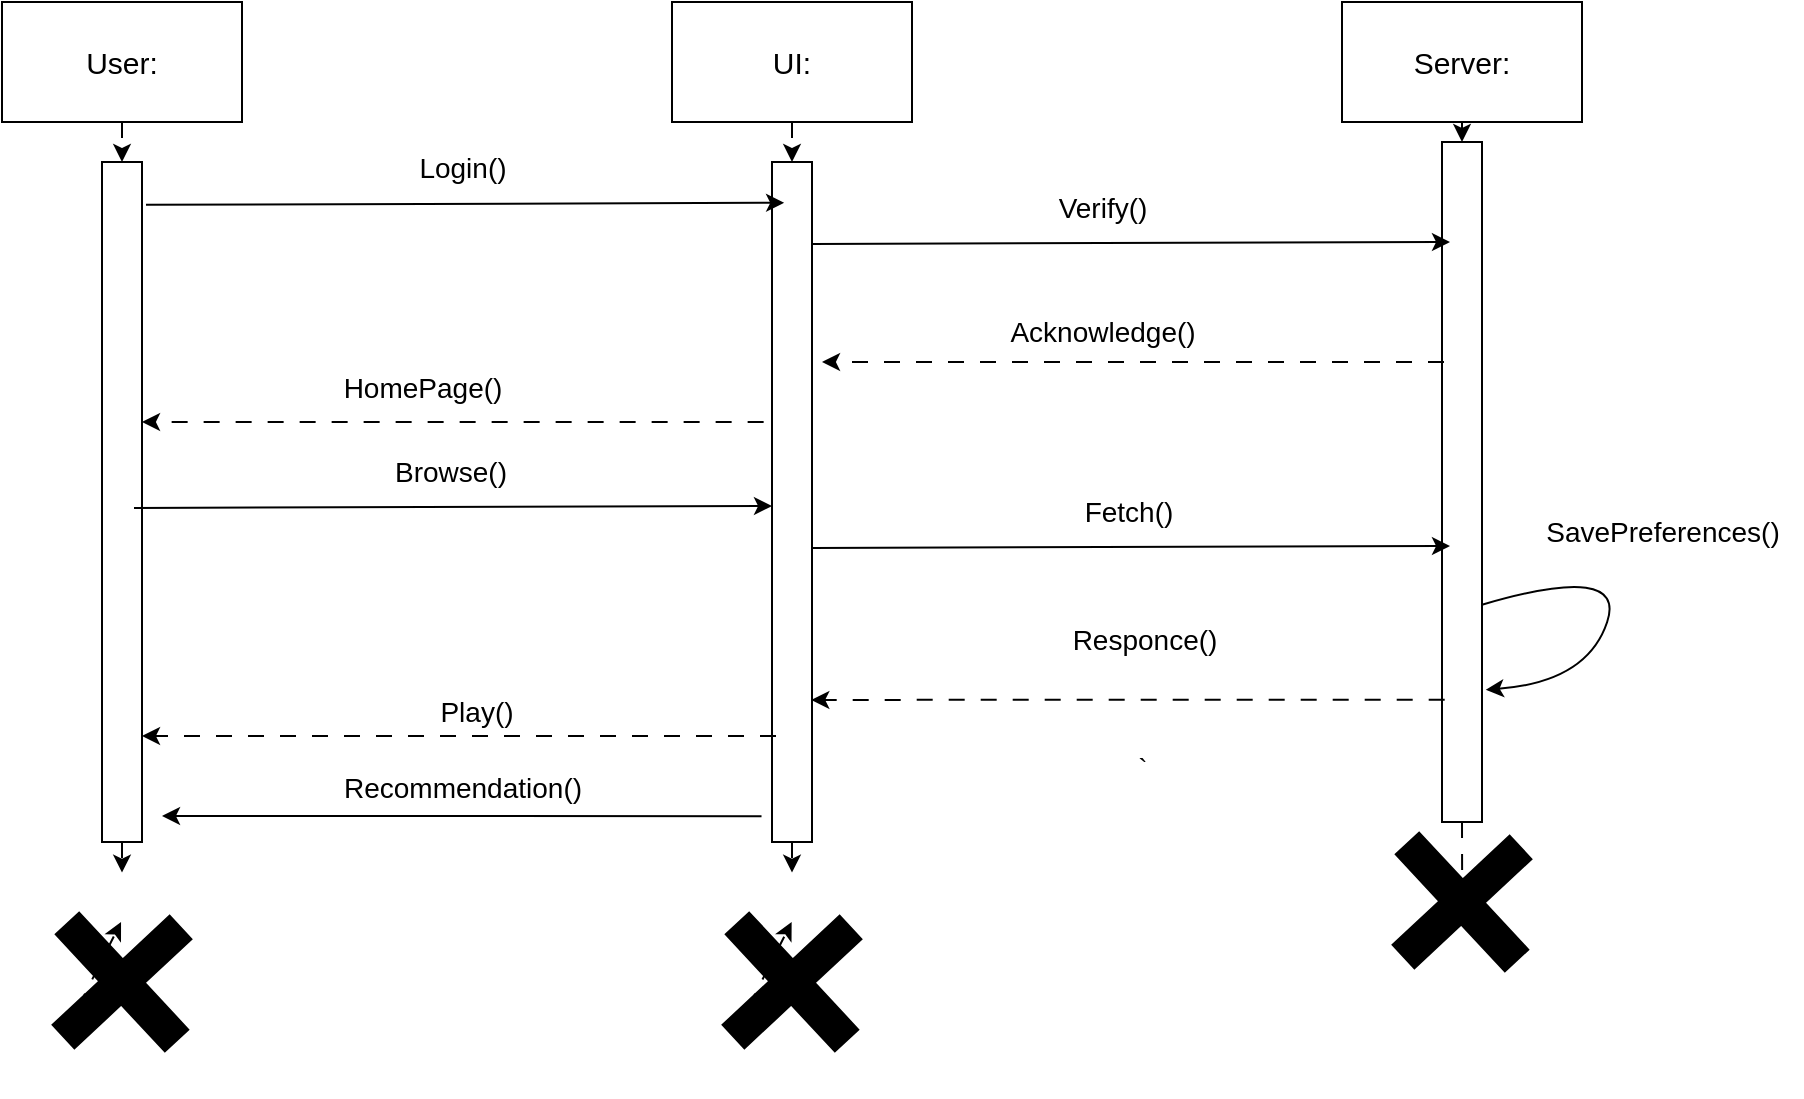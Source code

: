 <mxfile>
    <diagram id="ELqPGW7oD0IDmmNVcklC" name="Page-1">
        <mxGraphModel dx="974" dy="832" grid="1" gridSize="10" guides="1" tooltips="1" connect="1" arrows="1" fold="1" page="1" pageScale="1" pageWidth="850" pageHeight="1100" math="0" shadow="0">
            <root>
                <mxCell id="0"/>
                <mxCell id="1" parent="0"/>
                <mxCell id="5" style="edgeStyle=none;html=1;exitX=0.5;exitY=1;exitDx=0;exitDy=0;dashed=1;dashPattern=8 8;" edge="1" parent="1" source="43">
                    <mxGeometry relative="1" as="geometry">
                        <mxPoint x="89.529" y="670" as="targetPoint"/>
                    </mxGeometry>
                </mxCell>
                <mxCell id="2" value="&lt;font style=&quot;font-size: 15px;&quot;&gt;User:&lt;/font&gt;" style="rounded=0;whiteSpace=wrap;html=1;" vertex="1" parent="1">
                    <mxGeometry x="30" y="210" width="120" height="60" as="geometry"/>
                </mxCell>
                <mxCell id="6" style="edgeStyle=none;html=1;exitX=0.5;exitY=1;exitDx=0;exitDy=0;dashed=1;dashPattern=8 8;" edge="1" parent="1" source="45">
                    <mxGeometry relative="1" as="geometry">
                        <mxPoint x="424.824" y="670" as="targetPoint"/>
                    </mxGeometry>
                </mxCell>
                <mxCell id="3" value="&lt;font style=&quot;font-size: 15px;&quot;&gt;UI&lt;span style=&quot;font-family: monospace; font-size: 0px; text-align: start; text-wrap-mode: nowrap;&quot;&gt;%3CmxGraphModel%3E%3Croot%3E%3CmxCell%20id%3D%220%22%2F%3E%3CmxCell%20id%3D%221%22%20parent%3D%220%22%2F%3E%3CmxCell%20id%3D%222%22%20value%3D%22%26lt%3Bfont%20style%3D%26quot%3Bfont-size%3A%2015px%3B%26quot%3B%26gt%3BUser%3A%26lt%3B%2Ffont%26gt%3B%22%20style%3D%22rounded%3D0%3BwhiteSpace%3Dwrap%3Bhtml%3D1%3B%22%20vertex%3D%221%22%20parent%3D%221%22%3E%3CmxGeometry%20x%3D%2270%22%20y%3D%22210%22%20width%3D%22120%22%20height%3D%2260%22%20as%3D%22geometry%22%2F%3E%3C%2FmxCell%3E%3C%2Froot%3E%3C%2FmxGraphModel%3E&lt;/span&gt;:&lt;/font&gt;" style="rounded=0;whiteSpace=wrap;html=1;" vertex="1" parent="1">
                    <mxGeometry x="365" y="210" width="120" height="60" as="geometry"/>
                </mxCell>
                <mxCell id="7" style="edgeStyle=none;html=1;exitX=0.5;exitY=1;exitDx=0;exitDy=0;dashed=1;dashPattern=8 8;" edge="1" parent="1" source="13">
                    <mxGeometry relative="1" as="geometry">
                        <mxPoint x="760.118" y="670" as="targetPoint"/>
                    </mxGeometry>
                </mxCell>
                <mxCell id="4" value="&lt;span style=&quot;font-size: 15px;&quot;&gt;Server:&lt;/span&gt;" style="rounded=0;whiteSpace=wrap;html=1;" vertex="1" parent="1">
                    <mxGeometry x="700" y="210" width="120" height="60" as="geometry"/>
                </mxCell>
                <mxCell id="9" value="" style="edgeStyle=none;html=1;exitX=0.5;exitY=1;exitDx=0;exitDy=0;dashed=1;dashPattern=8 8;" edge="1" parent="1" source="2" target="8">
                    <mxGeometry relative="1" as="geometry">
                        <mxPoint x="89.529" y="670" as="targetPoint"/>
                        <mxPoint x="90" y="270" as="sourcePoint"/>
                    </mxGeometry>
                </mxCell>
                <mxCell id="8" value="" style="rounded=0;whiteSpace=wrap;html=1;" vertex="1" parent="1">
                    <mxGeometry x="80" y="290" width="20" height="340" as="geometry"/>
                </mxCell>
                <mxCell id="12" value="" style="edgeStyle=none;html=1;exitX=0.5;exitY=1;exitDx=0;exitDy=0;dashed=1;dashPattern=8 8;" edge="1" parent="1" source="3" target="11">
                    <mxGeometry relative="1" as="geometry">
                        <mxPoint x="424.824" y="670" as="targetPoint"/>
                        <mxPoint x="425" y="270" as="sourcePoint"/>
                    </mxGeometry>
                </mxCell>
                <mxCell id="11" value="" style="rounded=0;whiteSpace=wrap;html=1;" vertex="1" parent="1">
                    <mxGeometry x="415" y="290" width="20" height="340" as="geometry"/>
                </mxCell>
                <mxCell id="14" value="" style="edgeStyle=none;html=1;exitX=0.5;exitY=1;exitDx=0;exitDy=0;dashed=1;dashPattern=8 8;" edge="1" parent="1" source="4" target="13">
                    <mxGeometry relative="1" as="geometry">
                        <mxPoint x="760.118" y="670" as="targetPoint"/>
                        <mxPoint x="760" y="270" as="sourcePoint"/>
                    </mxGeometry>
                </mxCell>
                <mxCell id="13" value="" style="rounded=0;whiteSpace=wrap;html=1;" vertex="1" parent="1">
                    <mxGeometry x="750" y="280" width="20" height="340" as="geometry"/>
                </mxCell>
                <mxCell id="15" value="" style="endArrow=classic;html=1;exitX=1.1;exitY=0.063;exitDx=0;exitDy=0;exitPerimeter=0;entryX=0.303;entryY=0.06;entryDx=0;entryDy=0;entryPerimeter=0;" edge="1" parent="1" source="8" target="11">
                    <mxGeometry width="50" height="50" relative="1" as="geometry">
                        <mxPoint x="190" y="360" as="sourcePoint"/>
                        <mxPoint x="240" y="310" as="targetPoint"/>
                    </mxGeometry>
                </mxCell>
                <mxCell id="16" value="&lt;font style=&quot;font-size: 14px;&quot;&gt;Login()&lt;/font&gt;" style="text;html=1;align=center;verticalAlign=middle;resizable=0;points=[];autosize=1;strokeColor=none;fillColor=none;" vertex="1" parent="1">
                    <mxGeometry x="225" y="278" width="70" height="30" as="geometry"/>
                </mxCell>
                <mxCell id="17" value="" style="endArrow=classic;html=1;entryX=0.959;entryY=0.16;entryDx=0;entryDy=0;entryPerimeter=0;exitX=-0.25;exitY=0.16;exitDx=0;exitDy=0;exitPerimeter=0;dashed=1;dashPattern=8 8;" edge="1" parent="1">
                    <mxGeometry width="50" height="50" relative="1" as="geometry">
                        <mxPoint x="410.82" y="420.0" as="sourcePoint"/>
                        <mxPoint x="100.0" y="420.0" as="targetPoint"/>
                    </mxGeometry>
                </mxCell>
                <mxCell id="19" value="" style="endArrow=classic;html=1;exitX=1.1;exitY=0.063;exitDx=0;exitDy=0;exitPerimeter=0;entryX=0.303;entryY=0.06;entryDx=0;entryDy=0;entryPerimeter=0;" edge="1" parent="1">
                    <mxGeometry width="50" height="50" relative="1" as="geometry">
                        <mxPoint x="435" y="331" as="sourcePoint"/>
                        <mxPoint x="754" y="330" as="targetPoint"/>
                    </mxGeometry>
                </mxCell>
                <mxCell id="20" value="&lt;font style=&quot;font-size: 14px;&quot;&gt;Verify()&lt;/font&gt;" style="text;html=1;align=center;verticalAlign=middle;resizable=0;points=[];autosize=1;strokeColor=none;fillColor=none;" vertex="1" parent="1">
                    <mxGeometry x="545" y="298" width="70" height="30" as="geometry"/>
                </mxCell>
                <mxCell id="21" value="" style="endArrow=classic;html=1;entryX=0.959;entryY=0.16;entryDx=0;entryDy=0;entryPerimeter=0;exitX=-0.25;exitY=0.16;exitDx=0;exitDy=0;exitPerimeter=0;dashed=1;dashPattern=8 8;" edge="1" parent="1">
                    <mxGeometry width="50" height="50" relative="1" as="geometry">
                        <mxPoint x="751" y="390" as="sourcePoint"/>
                        <mxPoint x="440" y="390" as="targetPoint"/>
                    </mxGeometry>
                </mxCell>
                <mxCell id="22" value="&lt;font style=&quot;font-size: 14px;&quot;&gt;Acknowledge()&lt;/font&gt;" style="text;html=1;align=center;verticalAlign=middle;resizable=0;points=[];autosize=1;strokeColor=none;fillColor=none;" vertex="1" parent="1">
                    <mxGeometry x="520" y="360" width="120" height="30" as="geometry"/>
                </mxCell>
                <mxCell id="24" value="&lt;font style=&quot;font-size: 14px;&quot;&gt;HomePage()&lt;/font&gt;" style="text;html=1;align=center;verticalAlign=middle;resizable=0;points=[];autosize=1;strokeColor=none;fillColor=none;" vertex="1" parent="1">
                    <mxGeometry x="190" y="388" width="100" height="30" as="geometry"/>
                </mxCell>
                <mxCell id="25" value="" style="endArrow=classic;html=1;exitX=1.1;exitY=0.063;exitDx=0;exitDy=0;exitPerimeter=0;entryX=0.303;entryY=0.06;entryDx=0;entryDy=0;entryPerimeter=0;" edge="1" parent="1">
                    <mxGeometry width="50" height="50" relative="1" as="geometry">
                        <mxPoint x="96" y="463" as="sourcePoint"/>
                        <mxPoint x="415" y="462" as="targetPoint"/>
                    </mxGeometry>
                </mxCell>
                <mxCell id="26" value="&lt;span style=&quot;font-size: 14px;&quot;&gt;Browse()&lt;/span&gt;" style="text;html=1;align=center;verticalAlign=middle;resizable=0;points=[];autosize=1;strokeColor=none;fillColor=none;" vertex="1" parent="1">
                    <mxGeometry x="214" y="430" width="80" height="30" as="geometry"/>
                </mxCell>
                <mxCell id="27" value="" style="endArrow=classic;html=1;exitX=1.1;exitY=0.063;exitDx=0;exitDy=0;exitPerimeter=0;entryX=0.303;entryY=0.06;entryDx=0;entryDy=0;entryPerimeter=0;" edge="1" parent="1">
                    <mxGeometry width="50" height="50" relative="1" as="geometry">
                        <mxPoint x="435" y="483" as="sourcePoint"/>
                        <mxPoint x="754" y="482" as="targetPoint"/>
                    </mxGeometry>
                </mxCell>
                <mxCell id="28" value="&lt;font style=&quot;font-size: 14px;&quot;&gt;Fetch()&lt;/font&gt;" style="text;html=1;align=center;verticalAlign=middle;resizable=0;points=[];autosize=1;strokeColor=none;fillColor=none;" vertex="1" parent="1">
                    <mxGeometry x="558" y="450" width="70" height="30" as="geometry"/>
                </mxCell>
                <mxCell id="29" value="" style="curved=1;endArrow=classic;html=1;exitX=0.871;exitY=0.651;exitDx=0;exitDy=0;exitPerimeter=0;entryX=0.965;entryY=0.776;entryDx=0;entryDy=0;entryPerimeter=0;" edge="1" parent="1">
                    <mxGeometry width="50" height="50" relative="1" as="geometry">
                        <mxPoint x="770.0" y="511.34" as="sourcePoint"/>
                        <mxPoint x="771.88" y="553.84" as="targetPoint"/>
                        <Array as="points">
                            <mxPoint x="842.58" y="490"/>
                            <mxPoint x="822.58" y="550"/>
                        </Array>
                    </mxGeometry>
                </mxCell>
                <mxCell id="30" value="&lt;font style=&quot;font-size: 14px;&quot;&gt;SavePreferences()&lt;/font&gt;" style="text;html=1;align=center;verticalAlign=middle;resizable=0;points=[];autosize=1;strokeColor=none;fillColor=none;" vertex="1" parent="1">
                    <mxGeometry x="790" y="460" width="140" height="30" as="geometry"/>
                </mxCell>
                <mxCell id="33" style="edgeStyle=none;html=1;exitX=0;exitY=0.75;exitDx=0;exitDy=0;entryX=0.915;entryY=0.721;entryDx=0;entryDy=0;entryPerimeter=0;dashed=1;dashPattern=8 8;" edge="1" parent="1">
                    <mxGeometry relative="1" as="geometry">
                        <mxPoint x="751.35" y="558.82" as="sourcePoint"/>
                        <mxPoint x="434.65" y="558.96" as="targetPoint"/>
                    </mxGeometry>
                </mxCell>
                <mxCell id="34" value="&lt;font style=&quot;font-size: 14px;&quot;&gt;Responce()&lt;/font&gt;" style="text;html=1;align=center;verticalAlign=middle;resizable=0;points=[];autosize=1;strokeColor=none;fillColor=none;" vertex="1" parent="1">
                    <mxGeometry x="551.35" y="513.82" width="100" height="30" as="geometry"/>
                </mxCell>
                <mxCell id="35" style="edgeStyle=none;html=1;exitX=0;exitY=0.75;exitDx=0;exitDy=0;entryX=0.915;entryY=0.721;entryDx=0;entryDy=0;entryPerimeter=0;dashed=1;dashPattern=8 8;" edge="1" parent="1">
                    <mxGeometry relative="1" as="geometry">
                        <mxPoint x="417" y="577" as="sourcePoint"/>
                        <mxPoint x="100" y="577" as="targetPoint"/>
                    </mxGeometry>
                </mxCell>
                <mxCell id="36" value="&lt;font style=&quot;font-size: 14px;&quot;&gt;Play()&lt;/font&gt;" style="text;html=1;align=center;verticalAlign=middle;resizable=0;points=[];autosize=1;strokeColor=none;fillColor=none;" vertex="1" parent="1">
                    <mxGeometry x="237" y="550" width="60" height="30" as="geometry"/>
                </mxCell>
                <mxCell id="38" value="&lt;span style=&quot;font-size: 14px;&quot;&gt;`&lt;/span&gt;" style="text;html=1;align=center;verticalAlign=middle;resizable=0;points=[];autosize=1;strokeColor=none;fillColor=none;" vertex="1" parent="1">
                    <mxGeometry x="585" y="578" width="30" height="30" as="geometry"/>
                </mxCell>
                <mxCell id="39" value="" style="endArrow=classic;html=1;exitX=-0.262;exitY=0.962;exitDx=0;exitDy=0;exitPerimeter=0;" edge="1" parent="1" source="11">
                    <mxGeometry width="50" height="50" relative="1" as="geometry">
                        <mxPoint x="280" y="700" as="sourcePoint"/>
                        <mxPoint x="110" y="617" as="targetPoint"/>
                    </mxGeometry>
                </mxCell>
                <mxCell id="40" value="&lt;font style=&quot;font-size: 14px;&quot;&gt;Recommendation()&lt;/font&gt;" style="text;html=1;align=center;verticalAlign=middle;resizable=0;points=[];autosize=1;strokeColor=none;fillColor=none;" vertex="1" parent="1">
                    <mxGeometry x="190" y="588" width="140" height="30" as="geometry"/>
                </mxCell>
                <mxCell id="44" value="" style="edgeStyle=none;html=1;exitX=0.5;exitY=1;exitDx=0;exitDy=0;dashed=1;dashPattern=8 8;" edge="1" parent="1" source="8" target="43">
                    <mxGeometry relative="1" as="geometry">
                        <mxPoint x="89.529" y="670" as="targetPoint"/>
                        <mxPoint x="90" y="630" as="sourcePoint"/>
                    </mxGeometry>
                </mxCell>
                <mxCell id="43" value="" style="shape=cross;whiteSpace=wrap;html=1;fillColor=#000000;rotation=47;" vertex="1" parent="1">
                    <mxGeometry x="50" y="660" width="80" height="80" as="geometry"/>
                </mxCell>
                <mxCell id="47" value="" style="edgeStyle=none;html=1;exitX=0.5;exitY=1;exitDx=0;exitDy=0;dashed=1;dashPattern=8 8;" edge="1" parent="1" source="11" target="45">
                    <mxGeometry relative="1" as="geometry">
                        <mxPoint x="424.824" y="670" as="targetPoint"/>
                        <mxPoint x="425" y="630" as="sourcePoint"/>
                    </mxGeometry>
                </mxCell>
                <mxCell id="45" value="" style="shape=cross;whiteSpace=wrap;html=1;fillColor=#000000;rotation=47;" vertex="1" parent="1">
                    <mxGeometry x="385" y="660" width="80" height="80" as="geometry"/>
                </mxCell>
                <mxCell id="48" value="" style="shape=cross;whiteSpace=wrap;html=1;fillColor=#000000;rotation=47;" vertex="1" parent="1">
                    <mxGeometry x="720" y="620" width="80" height="80" as="geometry"/>
                </mxCell>
            </root>
        </mxGraphModel>
    </diagram>
</mxfile>